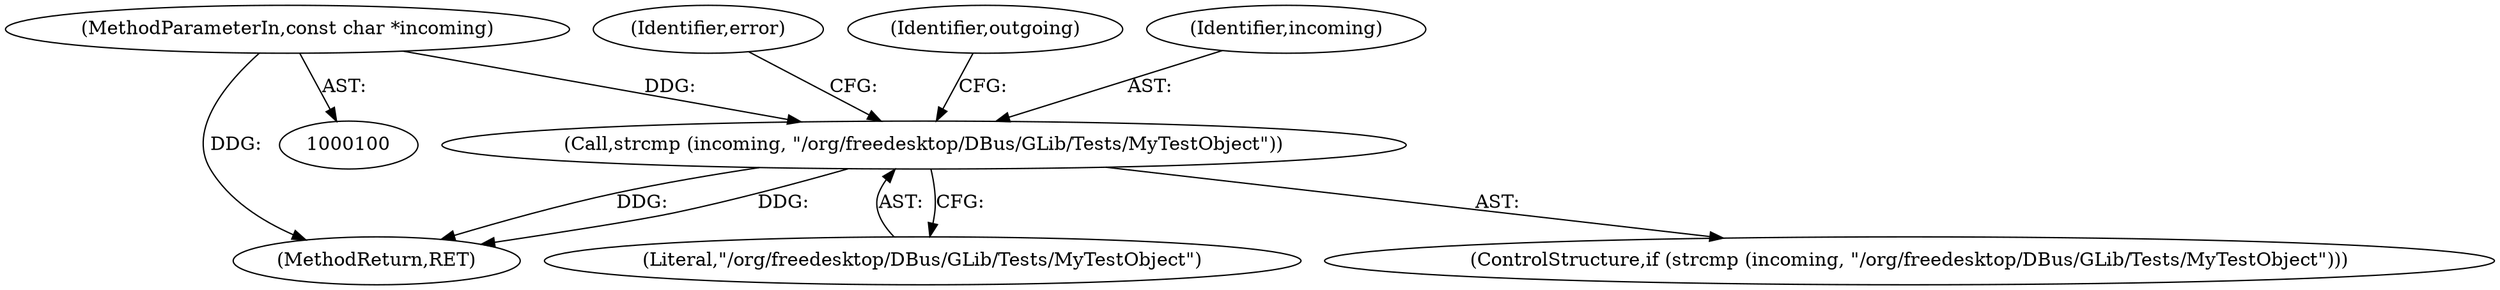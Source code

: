 digraph "1_dbus_9a6bce9b615abca6068348c1606ba8eaf13d9ae0_31@API" {
"1000107" [label="(Call,strcmp (incoming, \"/org/freedesktop/DBus/GLib/Tests/MyTestObject\"))"];
"1000102" [label="(MethodParameterIn,const char *incoming)"];
"1000102" [label="(MethodParameterIn,const char *incoming)"];
"1000109" [label="(Literal,\"/org/freedesktop/DBus/GLib/Tests/MyTestObject\")"];
"1000124" [label="(MethodReturn,RET)"];
"1000107" [label="(Call,strcmp (incoming, \"/org/freedesktop/DBus/GLib/Tests/MyTestObject\"))"];
"1000106" [label="(ControlStructure,if (strcmp (incoming, \"/org/freedesktop/DBus/GLib/Tests/MyTestObject\")))"];
"1000112" [label="(Identifier,error)"];
"1000120" [label="(Identifier,outgoing)"];
"1000108" [label="(Identifier,incoming)"];
"1000107" -> "1000106"  [label="AST: "];
"1000107" -> "1000109"  [label="CFG: "];
"1000108" -> "1000107"  [label="AST: "];
"1000109" -> "1000107"  [label="AST: "];
"1000112" -> "1000107"  [label="CFG: "];
"1000120" -> "1000107"  [label="CFG: "];
"1000107" -> "1000124"  [label="DDG: "];
"1000107" -> "1000124"  [label="DDG: "];
"1000102" -> "1000107"  [label="DDG: "];
"1000102" -> "1000100"  [label="AST: "];
"1000102" -> "1000124"  [label="DDG: "];
}
